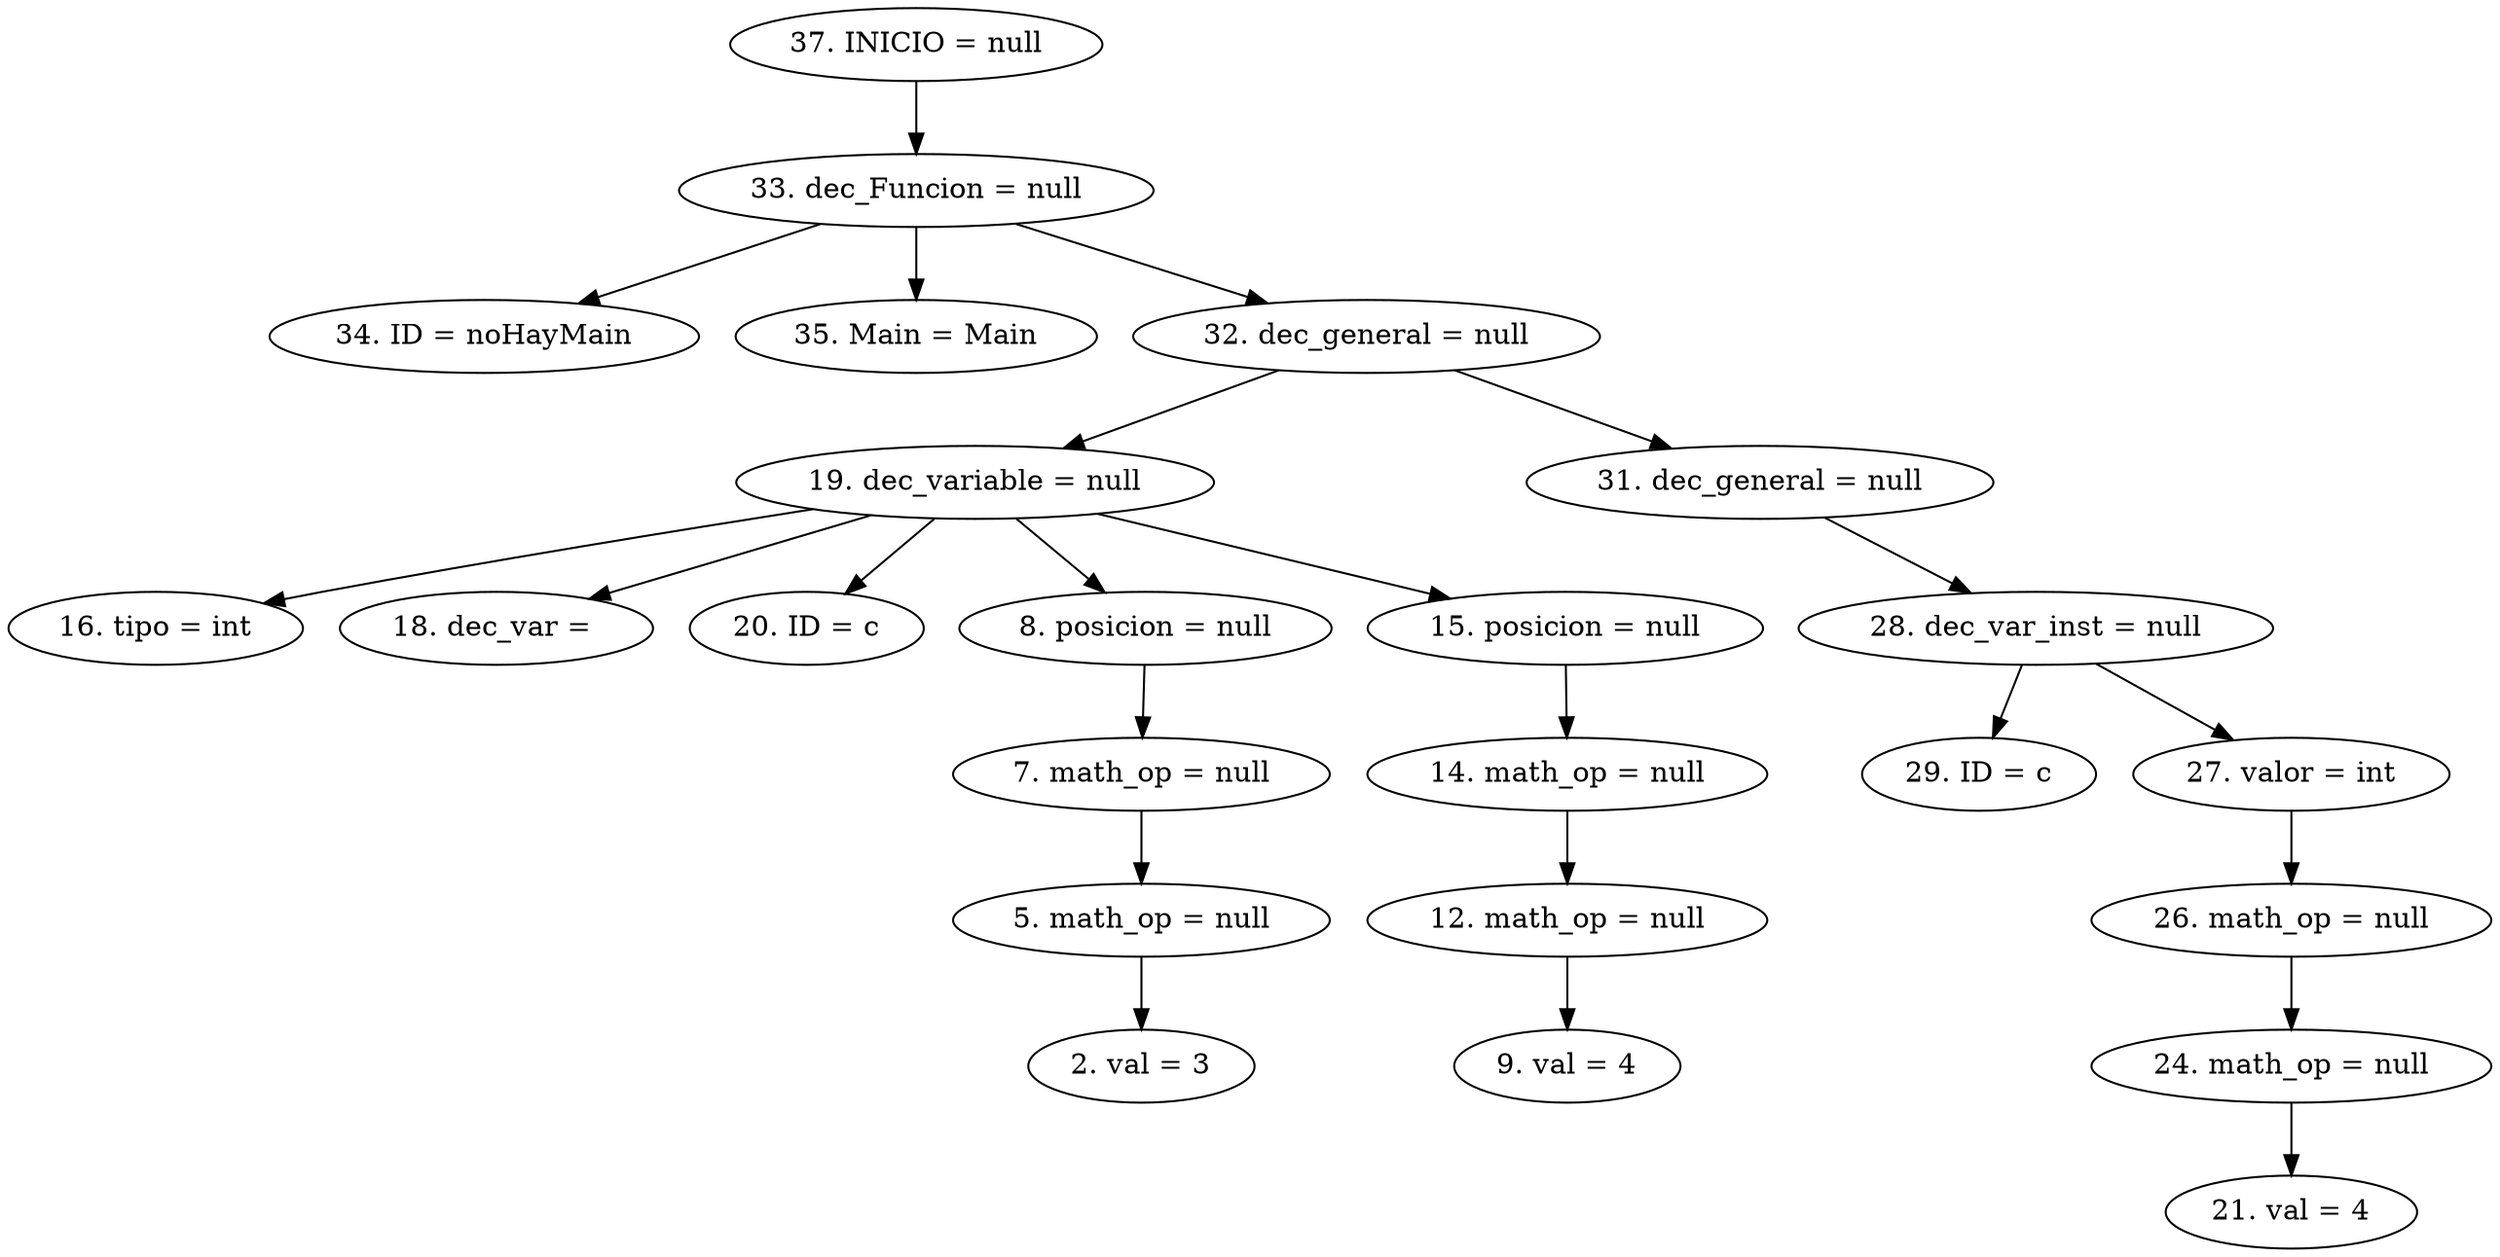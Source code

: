 digraph G {
"37. INICIO = null"->"33. dec_Funcion = null"
"33. dec_Funcion = null"->"34. ID = noHayMain"
"33. dec_Funcion = null"->"35. Main = Main"
"33. dec_Funcion = null"->"32. dec_general = null"
"32. dec_general = null"->"19. dec_variable = null"
"19. dec_variable = null"->"16. tipo = int"
"19. dec_variable = null"->"18. dec_var = "
"19. dec_variable = null"->"20. ID = c"
"19. dec_variable = null"->"8. posicion = null"
"8. posicion = null"->"7. math_op = null"
"7. math_op = null"->"5. math_op = null"
"5. math_op = null"->"2. val = 3"
"19. dec_variable = null"->"15. posicion = null"
"15. posicion = null"->"14. math_op = null"
"14. math_op = null"->"12. math_op = null"
"12. math_op = null"->"9. val = 4"
"32. dec_general = null"->"31. dec_general = null"
"31. dec_general = null"->"28. dec_var_inst = null"
"28. dec_var_inst = null"->"29. ID = c"
"28. dec_var_inst = null"->"27. valor = int"
"27. valor = int"->"26. math_op = null"
"26. math_op = null"->"24. math_op = null"
"24. math_op = null"->"21. val = 4"


}
